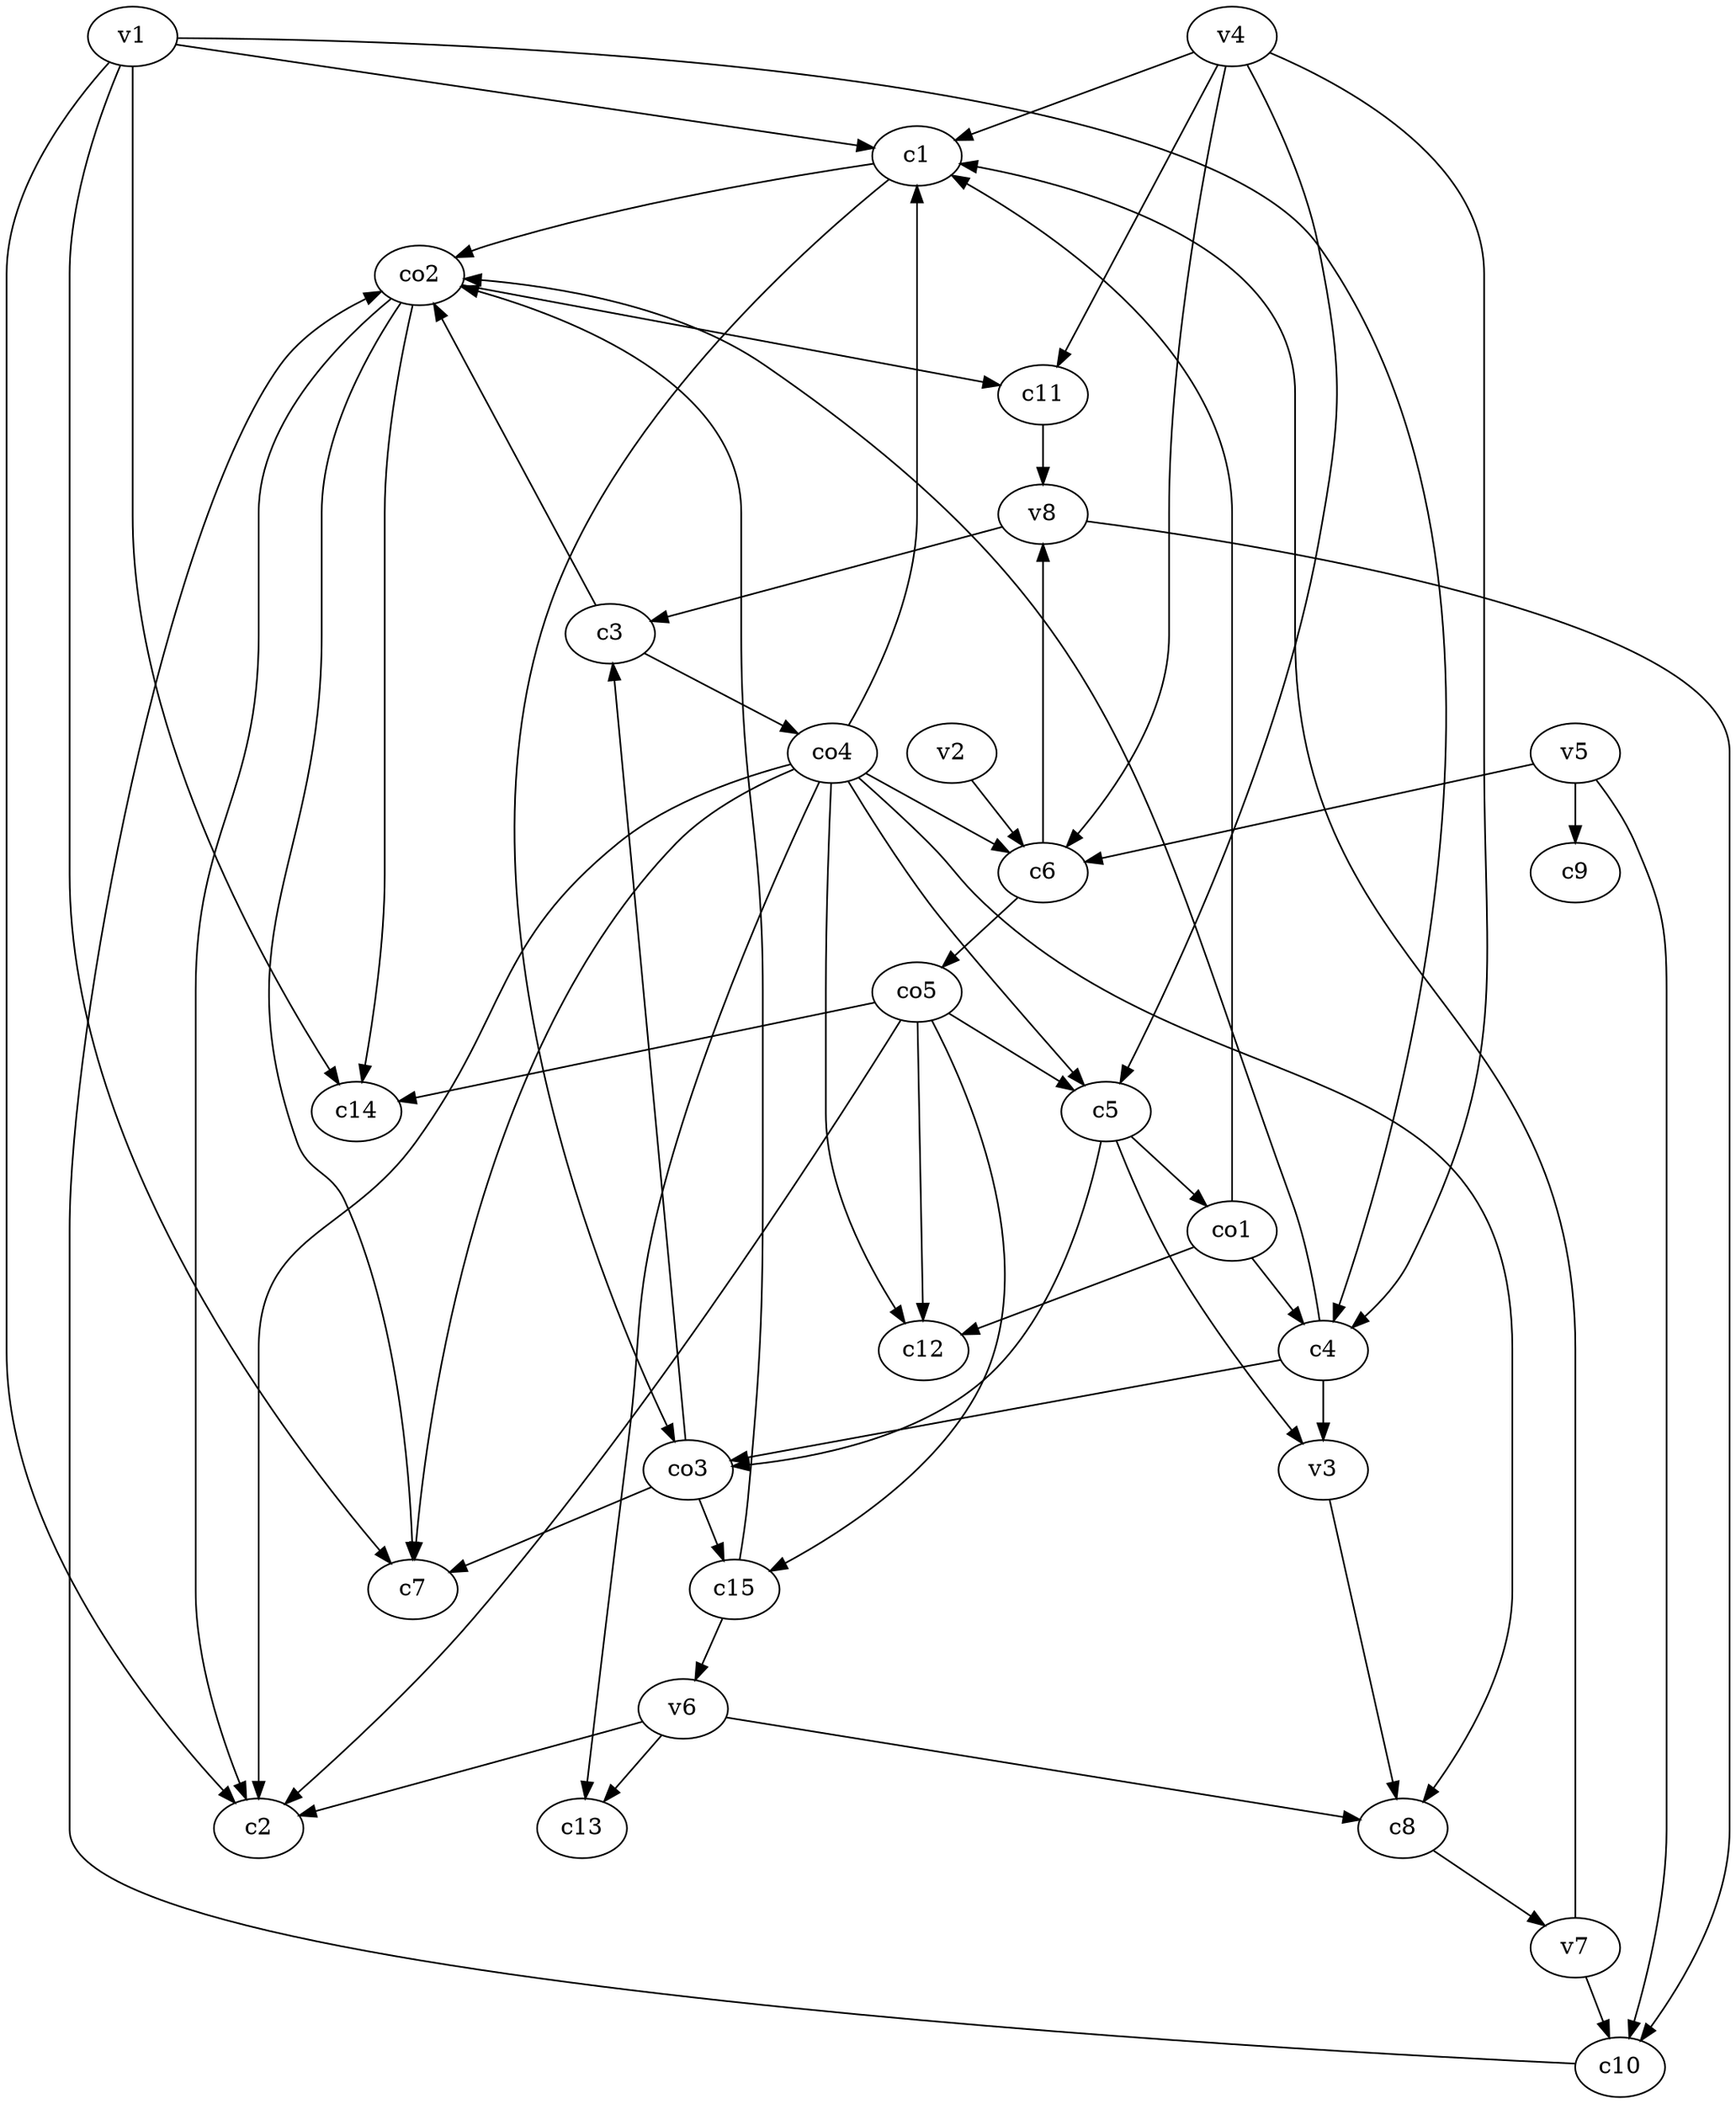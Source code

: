 strict digraph  {
c1;
c2;
c3;
c4;
c5;
c6;
c7;
c8;
c9;
c10;
c11;
c12;
c13;
c14;
c15;
v1;
v2;
v3;
v4;
v5;
v6;
v7;
v8;
co1;
co2;
co3;
co4;
co5;
c1 -> co3  [weight=1];
c1 -> co2  [weight=1];
c3 -> co4  [weight=1];
c3 -> co2  [weight=1];
c4 -> co2  [weight=1];
c4 -> co3  [weight=1];
c4 -> v3  [weight=1];
c5 -> co1  [weight=1];
c5 -> v3  [weight=1];
c5 -> co3  [weight=1];
c6 -> v8  [weight=1];
c6 -> co5  [weight=1];
c8 -> v7  [weight=1];
c10 -> co2  [weight=1];
c11 -> v8  [weight=1];
c15 -> v6  [weight=1];
c15 -> co2  [weight=1];
v1 -> c7  [weight=1];
v1 -> c14  [weight=1];
v1 -> c4  [weight=1];
v1 -> c1  [weight=1];
v1 -> c2  [weight=1];
v2 -> c6  [weight=1];
v3 -> c8  [weight=1];
v4 -> c1  [weight=1];
v4 -> c6  [weight=1];
v4 -> c11  [weight=1];
v4 -> c5  [weight=1];
v4 -> c4  [weight=1];
v5 -> c10  [weight=1];
v5 -> c6  [weight=1];
v5 -> c9  [weight=1];
v6 -> c8  [weight=1];
v6 -> c2  [weight=1];
v6 -> c13  [weight=1];
v7 -> c1  [weight=1];
v7 -> c10  [weight=1];
v8 -> c10  [weight=1];
v8 -> c3  [weight=1];
co1 -> c1  [weight=1];
co1 -> c4  [weight=1];
co1 -> c12  [weight=1];
co2 -> c11  [weight=1];
co2 -> c2  [weight=1];
co2 -> c7  [weight=1];
co2 -> c14  [weight=1];
co3 -> c15  [weight=1];
co3 -> c7  [weight=1];
co3 -> c3  [weight=1];
co4 -> c8  [weight=1];
co4 -> c12  [weight=1];
co4 -> c1  [weight=1];
co4 -> c6  [weight=1];
co4 -> c7  [weight=1];
co4 -> c5  [weight=1];
co4 -> c2  [weight=1];
co4 -> c13  [weight=1];
co5 -> c2  [weight=1];
co5 -> c15  [weight=1];
co5 -> c12  [weight=1];
co5 -> c5  [weight=1];
co5 -> c14  [weight=1];
}
